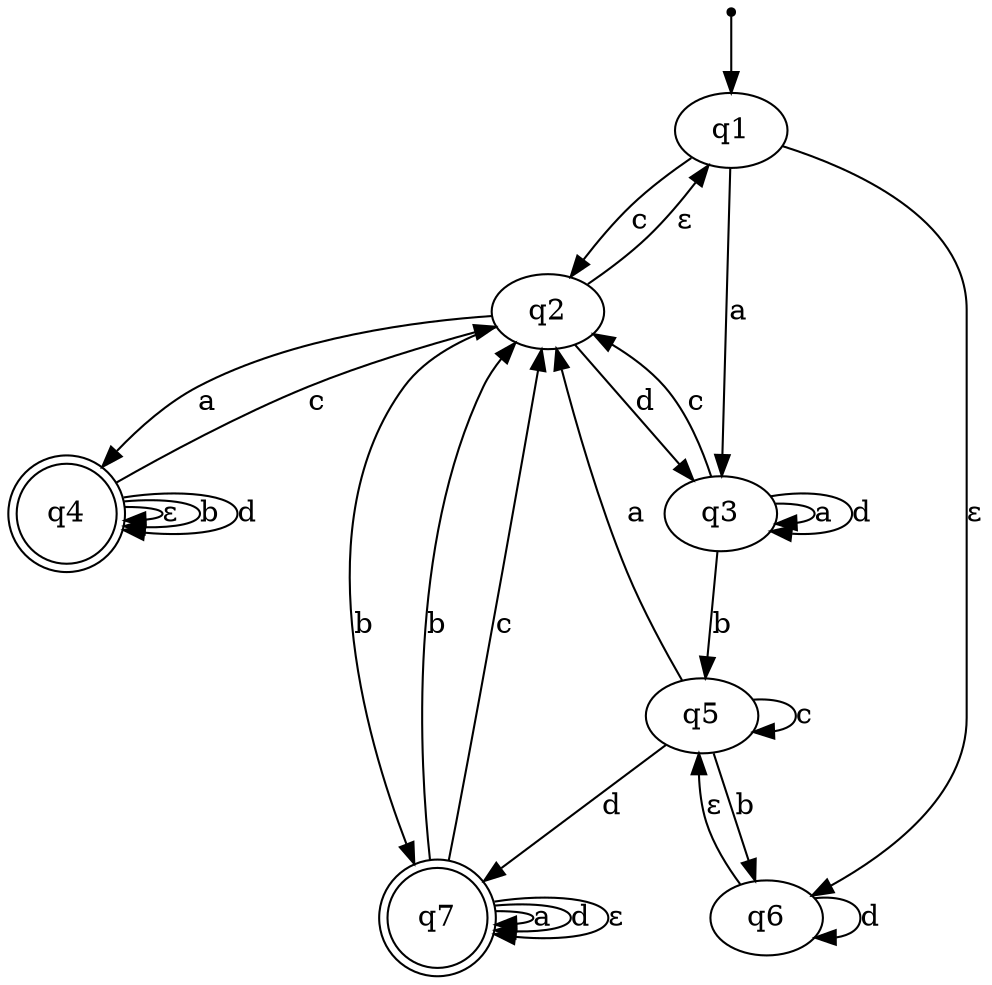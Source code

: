 digraph {
	graph [bb="0,0,443.13,452.1"];
	node [label="\N"];
	q1	[height=0.5,
		pos="330.13,393.5",
		width=0.75];
	q2	[height=0.5,
		pos="244.13,305.75",
		width=0.75];
	q1 -> q2	[label=c,
		lp="288.5,349.63",
		pos="e,255.18,322.69 311.91,380.17 303.17,373.86 292.79,365.78 284.38,357.5 276.45,349.72 268.65,340.38 262.05,331.85"];
	q3	[height=0.5,
		pos="324.13,211.88",
		width=0.75];
	q1 -> q3	[label=a,
		lp="331.13,305.75",
		pos="e,324.71,230.31 329.55,375.28 328.52,344.38 326.34,279.23 325.08,241.52"];
	q6	[height=0.5,
		pos="342.13,24.126",
		width=0.75];
	q1 -> q6	[label=ε,
		lp="440.13,211.88",
		pos="e,364.16,34.605 354.41,385.08 385.98,373.75 437.13,348.89 437.13,306.75 437.13,306.75 437.13,306.75 437.13,117 437.13,81.195 401.82,\
54.901 374.26,39.828"];
	q2 -> q1	[label=ε,
		lp="309.13,349.63",
		pos="e,319.55,376.5 262.92,318.96 271.92,325.24 282.57,333.33 291.13,341.75 298.95,349.46 306.54,358.78 312.92,367.32"];
	q2 -> q3	[label=d,
		lp="315.88,261.88",
		pos="e,320.61,230.08 266.72,295.48 278.62,289.62 292.67,281.01 302.13,269.75 309.03,261.54 313.91,250.91 317.29,241.07"];
	q4	[height=0.67017,
		pos="24.126,211.88",
		shape=doublecircle,
		width=0.67017];
	q2 -> q4	[label=a,
		lp="85.126,261.88",
		pos="e,38.353,231.56 217.03,303.48 183.51,300.91 125.57,293.16 82.126,269.75 68.411,262.36 55.732,250.76 45.75,239.96"];
	q7	[height=0.67017,
		pos="196.13,24.126",
		shape=doublecircle,
		width=0.67017];
	q2 -> q7	[label=b,
		lp="150.88,161.88",
		pos="e,184.2,45.526 219.25,298.41 204.1,293.23 185.69,284.32 175.13,269.75 122.02,196.54 146.38,152.01 175.13,66.252 176.3,62.756 177.73,\
59.188 179.28,55.687"];
	q3 -> q2	[label=c,
		lp="290.5,261.88",
		pos="e,257.34,289.58 310.9,228.07 298.38,242.44 279.41,264.23 264.88,280.92"];
	q3 -> q3	[label=a,
		lp="372.13,211.88",
		pos="e,350.47,207.21 350.47,216.55 360.66,216.76 369.13,215.2 369.13,211.88 369.13,209.96 366.3,208.63 361.94,207.89"];
	q3 -> q3	[label=d,
		lp="390.88,211.88",
		pos="e,348.7,203.71 348.7,220.04 367.72,223.1 387.13,220.37 387.13,211.88 387.13,205.04 374.56,201.94 359.74,202.59"];
	q5	[height=0.5,
		pos="311.13,118",
		width=0.75];
	q3 -> q5	[label=b,
		lp="321.88,161.88",
		pos="e,313.56,136.21 321.68,193.6 319.85,180.64 317.3,162.61 315.16,147.52"];
	q4 -> q2	[label=c,
		lp="134.5,261.88",
		pos="e,219.23,298.58 44.317,225.21 65.276,237.64 99.284,256.79 130.38,269.75 155.83,280.37 185.65,289.42 208.38,295.67"];
	q4 -> q4	[label=ε,
		lp="69.252,211.88",
		pos="e,48.368,208.77 48.368,214.98 58.091,215.16 66.252,214.12 66.252,211.88 66.252,210.62 63.67,209.73 59.68,209.24"];
	q4 -> q4	[label=b,
		lp="88.002,211.88",
		pos="e,47.891,206.4 47.891,217.36 65.947,219.34 84.252,217.51 84.252,211.88 84.252,207.43 72.855,205.36 59.176,205.66"];
	q4 -> q4	[label=d,
		lp="106,211.88",
		pos="e,47.32,204.85 47.32,218.91 72.955,223.6 102.25,221.25 102.25,211.88 102.25,203.86 80.812,200.98 58.565,203.26"];
	q5 -> q2	[label=a,
		lp="285.13,211.88",
		pos="e,249.1,287.94 303.69,135.51 297.58,149.34 288.86,169.66 282.13,187.75 270.85,218.02 259.63,253.37 252.34,277.22"];
	q5 -> q5	[label=c,
		lp="359.5,118",
		pos="e,335.66,109.9 335.66,126.1 346.63,126.87 356.13,124.17 356.13,118 356.13,114.15 352.42,111.65 346.96,110.5"];
	q5 -> q6	[label=b,
		lp="317.88,74.127",
		pos="e,328.79,40.012 309.65,99.645 309.37,89.631 309.99,76.943 313.63,66.252 315.65,60.289 318.82,54.405 322.31,49.034"];
	q5 -> q7	[label=d,
		lp="271.88,74.127",
		pos="e,214.69,39.958 294.16,103.45 275.57,88.596 245.49,64.56 223.54,47.028"];
	q6 -> q5	[label=ε,
		lp="331.13,74.127",
		pos="e,316.81,100.15 336.37,42.182 331.88,55.494 325.55,74.251 320.35,89.654"];
	q6 -> q6	[label=d,
		lp="390.88,24.126",
		pos="e,365.74,14.98 365.74,33.272 377.1,34.402 387.13,31.353 387.13,24.126 387.13,19.497 383.01,16.582 377.07,15.381"];
	q7 -> q2	[label=b,
		lp="192.88,161.88",
		pos="e,228.44,290.81 192.41,48.418 186.31,93.589 178.09,195.2 213.13,269.75 215.18,274.13 217.97,278.37 221.02,282.3"];
	q7 -> q2	[label=c,
		lp="225.5,161.88",
		pos="e,241.37,287.37 200.72,48.163 201.86,54.055 203.06,60.383 204.13,66.252 217.83,141.94 232.41,231.44 239.59,276.23"];
	q7 -> q7	[label=a,
		lp="241.25,24.126",
		pos="e,220.37,21.02 220.37,27.232 230.09,27.408 238.25,26.372 238.25,24.126 238.25,22.863 235.67,21.982 231.68,21.485"];
	q7 -> q7	[label=d,
		lp="260,24.126",
		pos="e,219.89,18.649 219.89,29.604 237.95,31.584 256.25,29.758 256.25,24.126 256.25,19.682 244.85,17.608 231.18,17.904"];
	q7 -> q7	[label=ε,
		lp="277.25,24.126",
		pos="e,219.32,17.095 219.32,31.158 244.96,35.845 274.25,33.501 274.25,24.126 274.25,16.106 252.81,13.232 230.57,15.503"];
	initial	[height=0.05,
		pos="330.13,450.3",
		shape=point,
		width=0.05];
	initial -> q1	[pos="e,330.13,411.81 330.13,448.35 330.13,445.15 330.13,434.31 330.13,423.19"];
}
